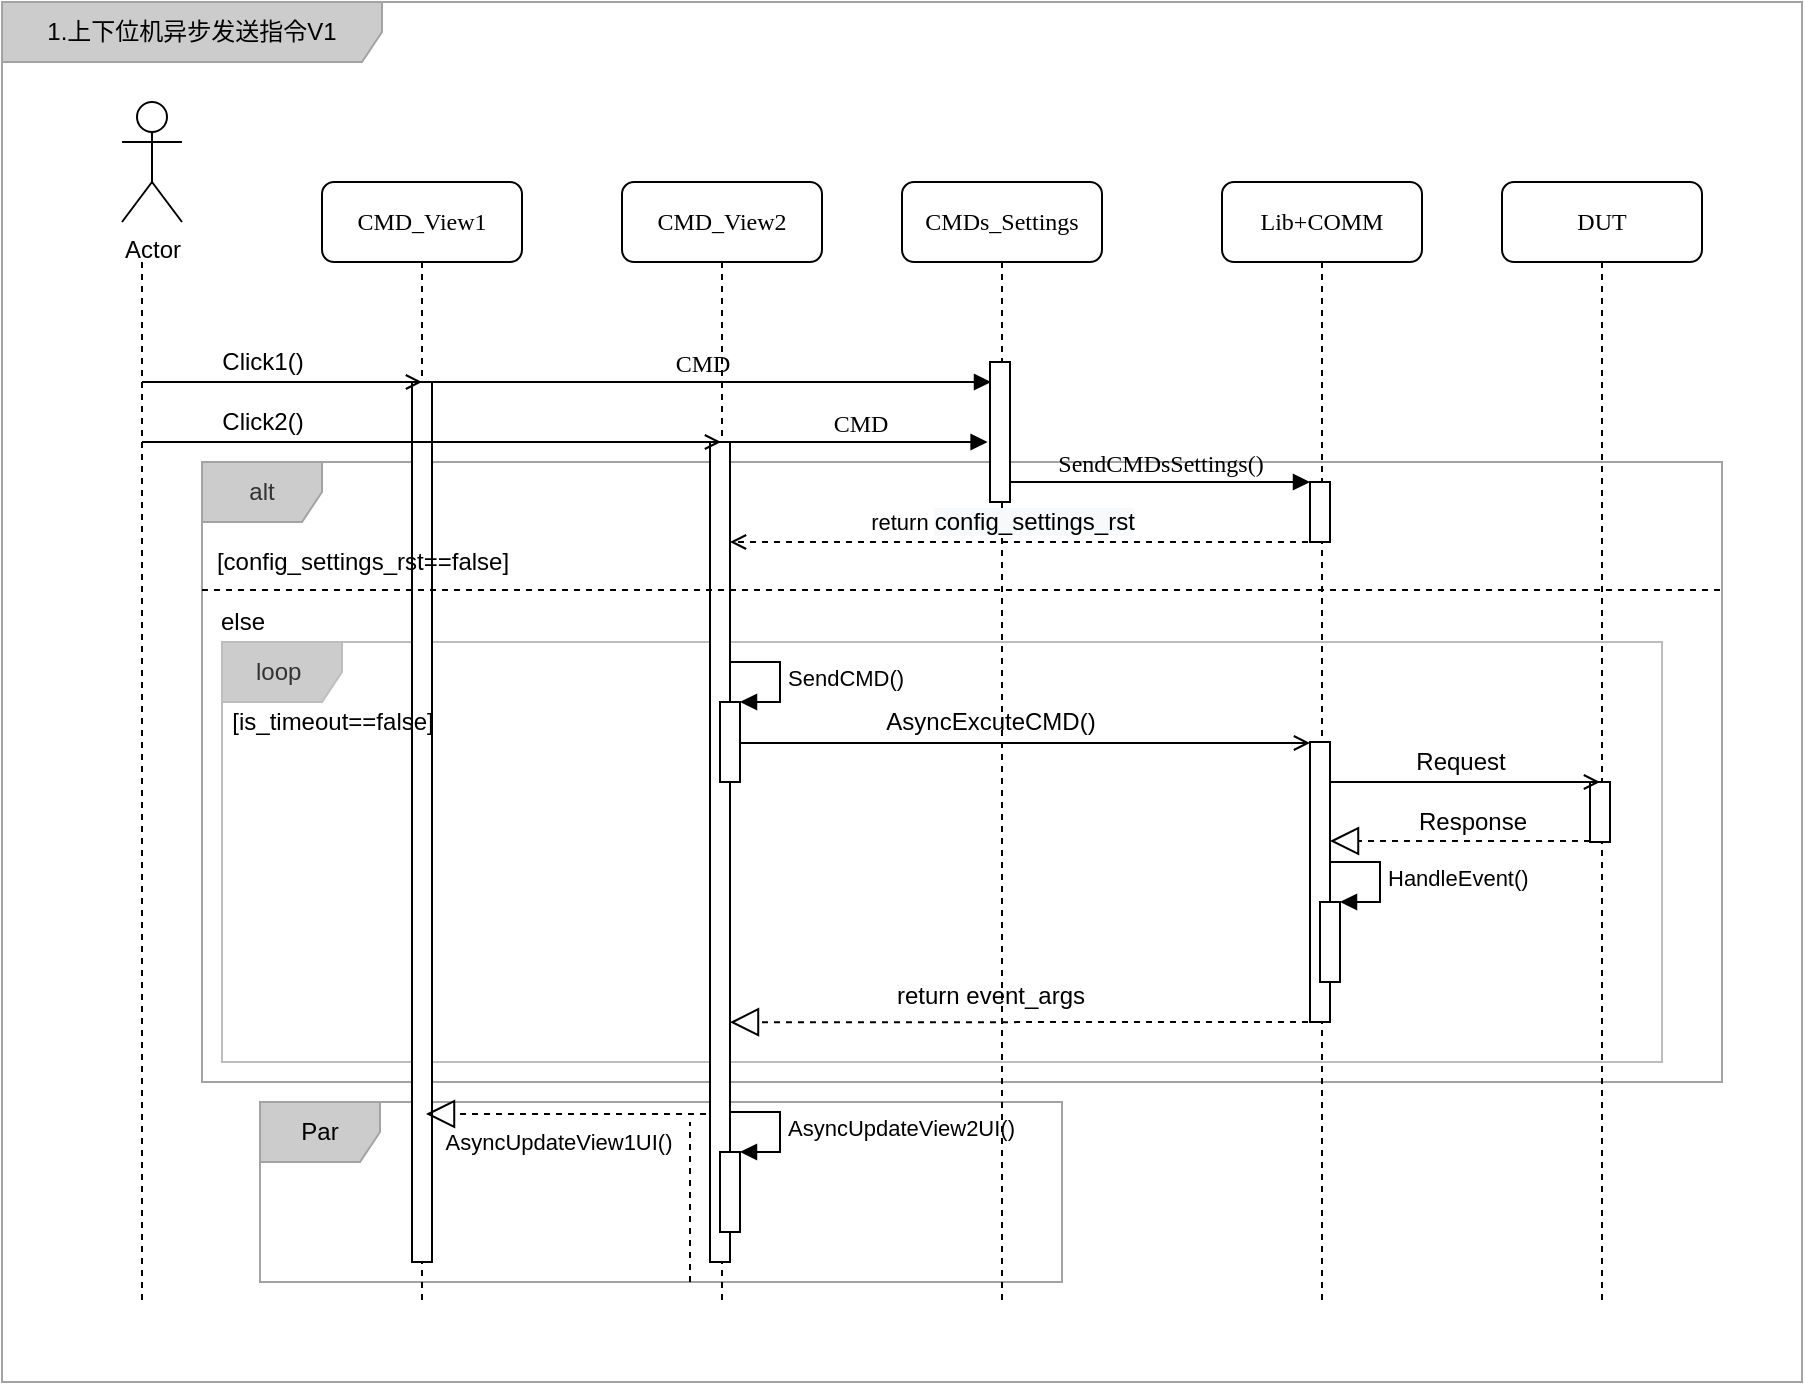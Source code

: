 <mxfile version="14.1.8" type="github" pages="2">
  <diagram name="V1" id="13e1069c-82ec-6db2-03f1-153e76fe0fe0">
    <mxGraphModel dx="1550" dy="836" grid="1" gridSize="10" guides="1" tooltips="1" connect="1" arrows="1" fold="1" page="1" pageScale="1" pageWidth="1100" pageHeight="850" background="#ffffff" math="0" shadow="0">
      <root>
        <mxCell id="0" />
        <mxCell id="1" parent="0" />
        <mxCell id="F7x9ooXwOp6gI8Cxx0m9-52" value="1.上下位机异步发送指令V1" style="shape=umlFrame;whiteSpace=wrap;html=1;strokeColor=#A3A3A3;fillColor=#CCCCCC;width=190;height=30;" vertex="1" parent="1">
          <mxGeometry x="90" y="30" width="900" height="690" as="geometry" />
        </mxCell>
        <mxCell id="F7x9ooXwOp6gI8Cxx0m9-50" value="Par" style="shape=umlFrame;whiteSpace=wrap;html=1;strokeColor=#A3A3A3;fillColor=#CCCCCC;" vertex="1" parent="1">
          <mxGeometry x="219" y="580" width="401" height="90" as="geometry" />
        </mxCell>
        <mxCell id="F7x9ooXwOp6gI8Cxx0m9-38" value="alt" style="shape=umlFrame;whiteSpace=wrap;html=1;fontColor=#333333;strokeColor=#A3A3A3;fillColor=#CCCCCC;" vertex="1" parent="1">
          <mxGeometry x="190" y="260" width="760" height="310" as="geometry" />
        </mxCell>
        <mxCell id="F7x9ooXwOp6gI8Cxx0m9-34" value="loop&amp;nbsp;" style="shape=umlFrame;whiteSpace=wrap;html=1;fontColor=#333333;strokeColor=#BDBDBD;fillColor=#CCCCCC;" vertex="1" parent="1">
          <mxGeometry x="200" y="350" width="720" height="210" as="geometry" />
        </mxCell>
        <mxCell id="7baba1c4bc27f4b0-2" value="CMDs_Settings" style="shape=umlLifeline;perimeter=lifelinePerimeter;whiteSpace=wrap;html=1;container=1;collapsible=0;recursiveResize=0;outlineConnect=0;rounded=1;shadow=0;comic=0;labelBackgroundColor=none;strokeWidth=1;fontFamily=Verdana;fontSize=12;align=center;" parent="1" vertex="1">
          <mxGeometry x="540" y="120" width="100" height="560" as="geometry" />
        </mxCell>
        <mxCell id="7baba1c4bc27f4b0-10" value="" style="html=1;points=[];perimeter=orthogonalPerimeter;rounded=0;shadow=0;comic=0;labelBackgroundColor=none;strokeWidth=1;fontFamily=Verdana;fontSize=12;align=center;" parent="7baba1c4bc27f4b0-2" vertex="1">
          <mxGeometry x="44" y="90" width="10" height="70" as="geometry" />
        </mxCell>
        <mxCell id="F7x9ooXwOp6gI8Cxx0m9-26" value="return event_args" style="text;html=1;align=center;verticalAlign=middle;resizable=0;points=[];autosize=1;" vertex="1" parent="7baba1c4bc27f4b0-2">
          <mxGeometry x="-11" y="397" width="110" height="20" as="geometry" />
        </mxCell>
        <mxCell id="7baba1c4bc27f4b0-3" value="Lib+COMM" style="shape=umlLifeline;perimeter=lifelinePerimeter;whiteSpace=wrap;html=1;container=1;collapsible=0;recursiveResize=0;outlineConnect=0;rounded=1;shadow=0;comic=0;labelBackgroundColor=none;strokeWidth=1;fontFamily=Verdana;fontSize=12;align=center;" parent="1" vertex="1">
          <mxGeometry x="700" y="120" width="100" height="560" as="geometry" />
        </mxCell>
        <mxCell id="7baba1c4bc27f4b0-13" value="" style="html=1;points=[];perimeter=orthogonalPerimeter;rounded=0;shadow=0;comic=0;labelBackgroundColor=none;strokeWidth=1;fontFamily=Verdana;fontSize=12;align=center;" parent="7baba1c4bc27f4b0-3" vertex="1">
          <mxGeometry x="44" y="150" width="10" height="30" as="geometry" />
        </mxCell>
        <mxCell id="F7x9ooXwOp6gI8Cxx0m9-3" value="" style="html=1;points=[];perimeter=orthogonalPerimeter;rounded=0;shadow=0;comic=0;labelBackgroundColor=none;strokeWidth=1;fontFamily=Verdana;fontSize=12;align=center;" vertex="1" parent="7baba1c4bc27f4b0-3">
          <mxGeometry x="44" y="280" width="10" height="140" as="geometry" />
        </mxCell>
        <mxCell id="7baba1c4bc27f4b0-4" value="DUT" style="shape=umlLifeline;perimeter=lifelinePerimeter;whiteSpace=wrap;html=1;container=1;collapsible=0;recursiveResize=0;outlineConnect=0;rounded=1;shadow=0;comic=0;labelBackgroundColor=none;strokeWidth=1;fontFamily=Verdana;fontSize=12;align=center;" parent="1" vertex="1">
          <mxGeometry x="840" y="120" width="100" height="560" as="geometry" />
        </mxCell>
        <mxCell id="7baba1c4bc27f4b0-16" value="" style="html=1;points=[];perimeter=orthogonalPerimeter;rounded=0;shadow=0;comic=0;labelBackgroundColor=none;strokeWidth=1;fontFamily=Verdana;fontSize=12;align=center;" parent="7baba1c4bc27f4b0-4" vertex="1">
          <mxGeometry x="44" y="300" width="10" height="30" as="geometry" />
        </mxCell>
        <mxCell id="7baba1c4bc27f4b0-8" value="CMD_View2" style="shape=umlLifeline;perimeter=lifelinePerimeter;whiteSpace=wrap;html=1;container=1;collapsible=0;recursiveResize=0;outlineConnect=0;rounded=1;shadow=0;comic=0;labelBackgroundColor=none;strokeWidth=1;fontFamily=Verdana;fontSize=12;align=center;" parent="1" vertex="1">
          <mxGeometry x="400" y="120" width="100" height="560" as="geometry" />
        </mxCell>
        <mxCell id="7baba1c4bc27f4b0-9" value="" style="html=1;points=[];perimeter=orthogonalPerimeter;rounded=0;shadow=0;comic=0;labelBackgroundColor=none;strokeWidth=1;fontFamily=Verdana;fontSize=12;align=center;" parent="7baba1c4bc27f4b0-8" vertex="1">
          <mxGeometry x="44" y="130" width="10" height="410" as="geometry" />
        </mxCell>
        <mxCell id="7baba1c4bc27f4b0-11" value="CMD" style="html=1;verticalAlign=bottom;endArrow=block;entryX=-0.12;entryY=0.574;labelBackgroundColor=none;fontFamily=Verdana;fontSize=12;edgeStyle=elbowEdgeStyle;elbow=vertical;entryDx=0;entryDy=0;entryPerimeter=0;" parent="1" source="7baba1c4bc27f4b0-9" target="7baba1c4bc27f4b0-10" edge="1">
          <mxGeometry relative="1" as="geometry">
            <mxPoint x="519" y="260" as="sourcePoint" />
            <mxPoint as="offset" />
          </mxGeometry>
        </mxCell>
        <mxCell id="7baba1c4bc27f4b0-14" value="SendCMDsSettings()" style="html=1;verticalAlign=bottom;endArrow=block;entryX=0;entryY=0;labelBackgroundColor=none;fontFamily=Verdana;fontSize=12;edgeStyle=elbowEdgeStyle;elbow=vertical;" parent="1" source="7baba1c4bc27f4b0-10" target="7baba1c4bc27f4b0-13" edge="1">
          <mxGeometry relative="1" as="geometry">
            <mxPoint x="669" y="270" as="sourcePoint" />
          </mxGeometry>
        </mxCell>
        <mxCell id="F7x9ooXwOp6gI8Cxx0m9-6" value="" style="endArrow=open;endFill=1;endSize=6;html=1;labelBackgroundColor=none;" edge="1" parent="1">
          <mxGeometry width="160" relative="1" as="geometry">
            <mxPoint x="449" y="400.5" as="sourcePoint" />
            <mxPoint x="744" y="400.5" as="targetPoint" />
            <Array as="points">
              <mxPoint x="589" y="400.5" />
            </Array>
          </mxGeometry>
        </mxCell>
        <mxCell id="F7x9ooXwOp6gI8Cxx0m9-7" value="AsyncExcuteCMD()" style="text;html=1;align=center;verticalAlign=middle;resizable=0;points=[];autosize=1;" vertex="1" parent="1">
          <mxGeometry x="524" y="380" width="120" height="20" as="geometry" />
        </mxCell>
        <mxCell id="F7x9ooXwOp6gI8Cxx0m9-9" value="" style="endArrow=open;dashed=1;endFill=0;endSize=6;html=1;labelBackgroundColor=none;" edge="1" parent="1">
          <mxGeometry width="160" relative="1" as="geometry">
            <mxPoint x="749" y="300" as="sourcePoint" />
            <mxPoint x="454" y="300" as="targetPoint" />
          </mxGeometry>
        </mxCell>
        <mxCell id="F7x9ooXwOp6gI8Cxx0m9-10" value="return&amp;nbsp;&lt;span style=&quot;font-size: 12px ; background-color: rgb(248 , 249 , 250)&quot;&gt;config_settings_rst&lt;/span&gt;" style="edgeLabel;html=1;align=center;verticalAlign=middle;resizable=0;points=[];" vertex="1" connectable="0" parent="F7x9ooXwOp6gI8Cxx0m9-9">
          <mxGeometry x="-0.372" relative="1" as="geometry">
            <mxPoint x="-67" y="-10" as="offset" />
          </mxGeometry>
        </mxCell>
        <mxCell id="F7x9ooXwOp6gI8Cxx0m9-11" value="" style="html=1;points=[];perimeter=orthogonalPerimeter;" vertex="1" parent="1">
          <mxGeometry x="449" y="380" width="10" height="40" as="geometry" />
        </mxCell>
        <mxCell id="F7x9ooXwOp6gI8Cxx0m9-12" value="SendCMD()" style="edgeStyle=orthogonalEdgeStyle;html=1;align=left;spacingLeft=2;endArrow=block;rounded=0;entryX=1;entryY=0;labelBackgroundColor=none;" edge="1" target="F7x9ooXwOp6gI8Cxx0m9-11" parent="1">
          <mxGeometry relative="1" as="geometry">
            <mxPoint x="454" y="360" as="sourcePoint" />
            <Array as="points">
              <mxPoint x="479" y="360" />
            </Array>
          </mxGeometry>
        </mxCell>
        <mxCell id="F7x9ooXwOp6gI8Cxx0m9-14" value="" style="endArrow=open;endFill=1;endSize=6;html=1;labelBackgroundColor=none;" edge="1" parent="1">
          <mxGeometry width="160" relative="1" as="geometry">
            <mxPoint x="754" y="420" as="sourcePoint" />
            <mxPoint x="889" y="420" as="targetPoint" />
          </mxGeometry>
        </mxCell>
        <mxCell id="F7x9ooXwOp6gI8Cxx0m9-15" value="Request" style="text;html=1;align=center;verticalAlign=middle;resizable=0;points=[];autosize=1;" vertex="1" parent="1">
          <mxGeometry x="789" y="400" width="60" height="20" as="geometry" />
        </mxCell>
        <mxCell id="F7x9ooXwOp6gI8Cxx0m9-20" value="" style="endArrow=block;dashed=1;endFill=0;endSize=12;html=1;labelBackgroundColor=none;" edge="1" parent="1">
          <mxGeometry width="160" relative="1" as="geometry">
            <mxPoint x="884" y="449.5" as="sourcePoint" />
            <mxPoint x="754" y="449.5" as="targetPoint" />
          </mxGeometry>
        </mxCell>
        <mxCell id="F7x9ooXwOp6gI8Cxx0m9-21" value="Response" style="text;html=1;align=center;verticalAlign=middle;resizable=0;points=[];autosize=1;" vertex="1" parent="1">
          <mxGeometry x="790" y="430" width="70" height="20" as="geometry" />
        </mxCell>
        <mxCell id="F7x9ooXwOp6gI8Cxx0m9-23" value="" style="html=1;points=[];perimeter=orthogonalPerimeter;" vertex="1" parent="1">
          <mxGeometry x="749" y="480" width="10" height="40" as="geometry" />
        </mxCell>
        <mxCell id="F7x9ooXwOp6gI8Cxx0m9-24" value="HandleEvent()" style="edgeStyle=orthogonalEdgeStyle;html=1;align=left;spacingLeft=2;endArrow=block;rounded=0;entryX=1;entryY=0;labelBackgroundColor=none;" edge="1" target="F7x9ooXwOp6gI8Cxx0m9-23" parent="1">
          <mxGeometry relative="1" as="geometry">
            <mxPoint x="754" y="460" as="sourcePoint" />
            <Array as="points">
              <mxPoint x="779" y="460" />
            </Array>
          </mxGeometry>
        </mxCell>
        <mxCell id="F7x9ooXwOp6gI8Cxx0m9-25" value="" style="endArrow=block;dashed=1;endFill=0;endSize=12;html=1;labelBackgroundColor=none;entryX=0.5;entryY=0.523;entryDx=0;entryDy=0;entryPerimeter=0;" edge="1" parent="1">
          <mxGeometry width="160" relative="1" as="geometry">
            <mxPoint x="749" y="540" as="sourcePoint" />
            <mxPoint x="454" y="540.12" as="targetPoint" />
          </mxGeometry>
        </mxCell>
        <mxCell id="F7x9ooXwOp6gI8Cxx0m9-36" style="rounded=0;orthogonalLoop=1;jettySize=auto;html=1;exitX=0;exitY=1;exitDx=0;exitDy=0;exitPerimeter=0;labelBackgroundColor=none;startFill=0;endArrow=none;endFill=0;endSize=6;dashed=1;" edge="1" parent="1">
          <mxGeometry relative="1" as="geometry">
            <mxPoint x="160" y="680" as="targetPoint" />
            <mxPoint x="160" y="160" as="sourcePoint" />
          </mxGeometry>
        </mxCell>
        <mxCell id="F7x9ooXwOp6gI8Cxx0m9-27" value="Actor" style="shape=umlActor;verticalLabelPosition=bottom;verticalAlign=top;html=1;" vertex="1" parent="1">
          <mxGeometry x="150" y="80" width="30" height="60" as="geometry" />
        </mxCell>
        <mxCell id="F7x9ooXwOp6gI8Cxx0m9-28" value="CMD_View1" style="shape=umlLifeline;perimeter=lifelinePerimeter;whiteSpace=wrap;html=1;container=1;collapsible=0;recursiveResize=0;outlineConnect=0;rounded=1;shadow=0;comic=0;labelBackgroundColor=none;strokeWidth=1;fontFamily=Verdana;fontSize=12;align=center;" vertex="1" parent="1">
          <mxGeometry x="250" y="120" width="100" height="560" as="geometry" />
        </mxCell>
        <mxCell id="F7x9ooXwOp6gI8Cxx0m9-29" value="" style="html=1;points=[];perimeter=orthogonalPerimeter;rounded=0;shadow=0;comic=0;labelBackgroundColor=none;strokeWidth=1;fontFamily=Verdana;fontSize=12;align=center;" vertex="1" parent="F7x9ooXwOp6gI8Cxx0m9-28">
          <mxGeometry x="45" y="100" width="10" height="440" as="geometry" />
        </mxCell>
        <mxCell id="F7x9ooXwOp6gI8Cxx0m9-31" value="CMD" style="html=1;verticalAlign=bottom;endArrow=block;labelBackgroundColor=none;fontFamily=Verdana;fontSize=12;edgeStyle=elbowEdgeStyle;elbow=vertical;" edge="1" parent="1">
          <mxGeometry relative="1" as="geometry">
            <mxPoint x="295" y="220" as="sourcePoint" />
            <mxPoint x="584.5" y="220" as="targetPoint" />
            <mxPoint as="offset" />
          </mxGeometry>
        </mxCell>
        <mxCell id="F7x9ooXwOp6gI8Cxx0m9-37" value="" style="endArrow=block;dashed=1;endFill=0;endSize=12;html=1;labelBackgroundColor=none;" edge="1" parent="1">
          <mxGeometry width="160" relative="1" as="geometry">
            <mxPoint x="442" y="586" as="sourcePoint" />
            <mxPoint x="302" y="586" as="targetPoint" />
          </mxGeometry>
        </mxCell>
        <mxCell id="F7x9ooXwOp6gI8Cxx0m9-39" value="" style="endArrow=open;endFill=1;endSize=6;html=1;labelBackgroundColor=none;" edge="1" parent="1">
          <mxGeometry width="160" relative="1" as="geometry">
            <mxPoint x="160" y="220" as="sourcePoint" />
            <mxPoint x="300" y="220" as="targetPoint" />
          </mxGeometry>
        </mxCell>
        <mxCell id="F7x9ooXwOp6gI8Cxx0m9-40" value="Click1()" style="text;html=1;align=center;verticalAlign=middle;resizable=0;points=[];autosize=1;" vertex="1" parent="1">
          <mxGeometry x="190" y="200" width="60" height="20" as="geometry" />
        </mxCell>
        <mxCell id="F7x9ooXwOp6gI8Cxx0m9-42" value="Click2()" style="text;html=1;align=center;verticalAlign=middle;resizable=0;points=[];autosize=1;" vertex="1" parent="1">
          <mxGeometry x="190" y="230" width="60" height="20" as="geometry" />
        </mxCell>
        <mxCell id="F7x9ooXwOp6gI8Cxx0m9-41" value="" style="endArrow=open;endFill=1;endSize=6;html=1;labelBackgroundColor=none;" edge="1" parent="1" target="7baba1c4bc27f4b0-8">
          <mxGeometry width="160" relative="1" as="geometry">
            <mxPoint x="160" y="250" as="sourcePoint" />
            <mxPoint x="300" y="250" as="targetPoint" />
          </mxGeometry>
        </mxCell>
        <mxCell id="F7x9ooXwOp6gI8Cxx0m9-43" value="" style="html=1;points=[];perimeter=orthogonalPerimeter;fillColor=#FFFFFF;" vertex="1" parent="1">
          <mxGeometry x="449" y="605" width="10" height="40" as="geometry" />
        </mxCell>
        <mxCell id="F7x9ooXwOp6gI8Cxx0m9-44" value="AsyncUpdateView2UI()" style="edgeStyle=orthogonalEdgeStyle;html=1;align=left;spacingLeft=2;endArrow=block;rounded=0;entryX=1;entryY=0;labelBackgroundColor=none;" edge="1" target="F7x9ooXwOp6gI8Cxx0m9-43" parent="1">
          <mxGeometry relative="1" as="geometry">
            <mxPoint x="454" y="585" as="sourcePoint" />
            <Array as="points">
              <mxPoint x="479" y="585" />
            </Array>
          </mxGeometry>
        </mxCell>
        <mxCell id="F7x9ooXwOp6gI8Cxx0m9-45" value="[config_settings_rst==false]" style="text;html=1;align=center;verticalAlign=middle;resizable=0;points=[];autosize=1;" vertex="1" parent="1">
          <mxGeometry x="190" y="300" width="160" height="20" as="geometry" />
        </mxCell>
        <mxCell id="F7x9ooXwOp6gI8Cxx0m9-46" value="" style="endArrow=none;dashed=1;html=1;labelBackgroundColor=none;" edge="1" parent="1">
          <mxGeometry width="50" height="50" relative="1" as="geometry">
            <mxPoint x="190" y="324" as="sourcePoint" />
            <mxPoint x="950" y="324" as="targetPoint" />
          </mxGeometry>
        </mxCell>
        <mxCell id="F7x9ooXwOp6gI8Cxx0m9-47" value="else" style="text;html=1;align=center;verticalAlign=middle;resizable=0;points=[];autosize=1;" vertex="1" parent="1">
          <mxGeometry x="190" y="330" width="40" height="20" as="geometry" />
        </mxCell>
        <mxCell id="F7x9ooXwOp6gI8Cxx0m9-48" value="[is_timeout==false]" style="text;html=1;align=center;verticalAlign=middle;resizable=0;points=[];autosize=1;" vertex="1" parent="1">
          <mxGeometry x="195" y="380" width="120" height="20" as="geometry" />
        </mxCell>
        <mxCell id="F7x9ooXwOp6gI8Cxx0m9-49" value="&lt;span style=&quot;font-size: 11px ; text-align: left&quot;&gt;AsyncUpdateView1UI()&lt;/span&gt;" style="text;html=1;align=center;verticalAlign=middle;resizable=0;points=[];autosize=1;" vertex="1" parent="1">
          <mxGeometry x="298" y="590" width="140" height="20" as="geometry" />
        </mxCell>
        <mxCell id="F7x9ooXwOp6gI8Cxx0m9-51" value="" style="endArrow=none;dashed=1;html=1;labelBackgroundColor=none;exitX=0.546;exitY=1.029;exitDx=0;exitDy=0;exitPerimeter=0;" edge="1" parent="1">
          <mxGeometry width="50" height="50" relative="1" as="geometry">
            <mxPoint x="434" y="670" as="sourcePoint" />
            <mxPoint x="434" y="590" as="targetPoint" />
          </mxGeometry>
        </mxCell>
      </root>
    </mxGraphModel>
  </diagram>
  <diagram id="N2ZaF2dwkyEaCZC2ohw9" name="Page-2">
    <mxGraphModel dx="1550" dy="836" grid="1" gridSize="10" guides="1" tooltips="1" connect="1" arrows="1" fold="1" page="1" pageScale="1" pageWidth="827" pageHeight="1169" math="0" shadow="0">
      <root>
        <mxCell id="yun4vH86ktFeppTZLk79-0" />
        <mxCell id="yun4vH86ktFeppTZLk79-1" parent="yun4vH86ktFeppTZLk79-0" />
      </root>
    </mxGraphModel>
  </diagram>
</mxfile>
